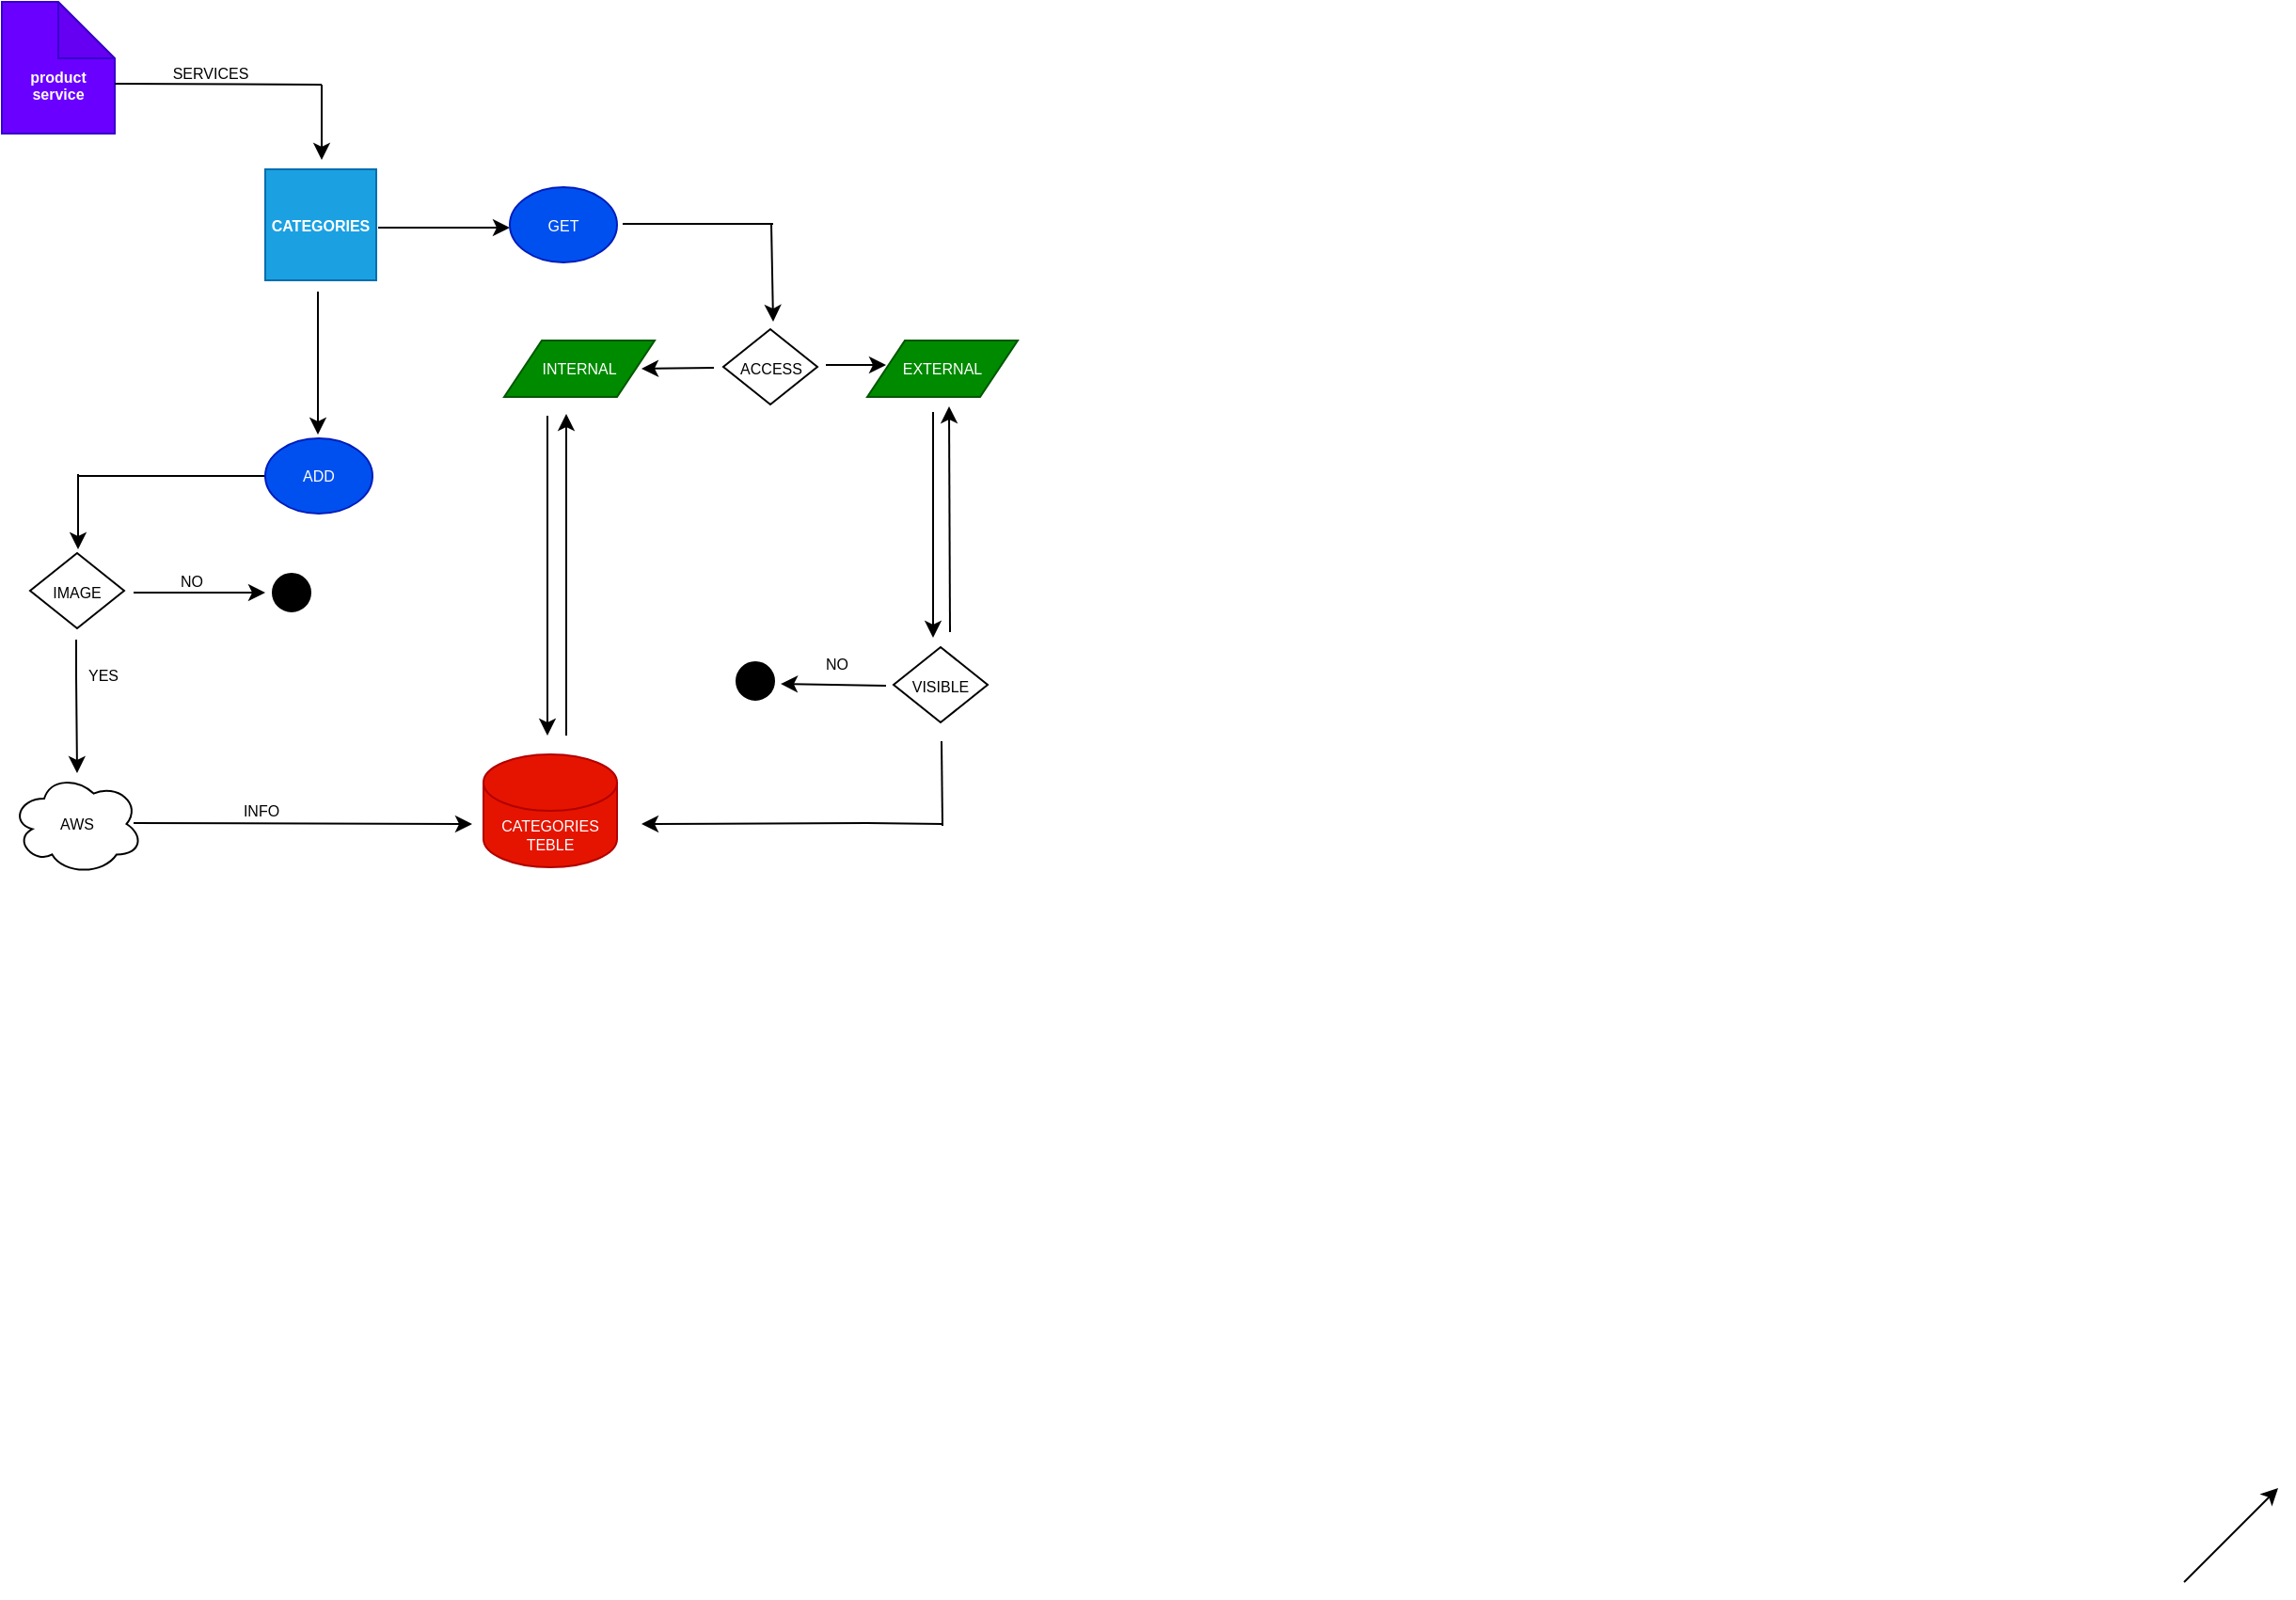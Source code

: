 <mxfile version="20.2.7" type="github">
  <diagram id="prtHgNgQTEPvFCAcTncT" name="Page-1">
    <mxGraphModel dx="1582" dy="1288" grid="1" gridSize="10" guides="1" tooltips="1" connect="1" arrows="1" fold="1" page="0" pageScale="1" pageWidth="827" pageHeight="1169" math="0" shadow="0">
      <root>
        <mxCell id="0" />
        <mxCell id="1" parent="0" />
        <mxCell id="AQ4Y5wIKYDqRayqiFg9v-54" value="" style="endArrow=none;html=1;rounded=0;fontSize=8;entryX=0;entryY=0.5;entryDx=0;entryDy=0;" edge="1" parent="1" target="AQ4Y5wIKYDqRayqiFg9v-48">
          <mxGeometry width="50" height="50" relative="1" as="geometry">
            <mxPoint x="-740" y="-288" as="sourcePoint" />
            <mxPoint x="-490" y="-288.5" as="targetPoint" />
          </mxGeometry>
        </mxCell>
        <mxCell id="AQ4Y5wIKYDqRayqiFg9v-16" value="" style="endArrow=classic;html=1;rounded=0;" edge="1" parent="1">
          <mxGeometry width="50" height="50" relative="1" as="geometry">
            <mxPoint x="380" y="300" as="sourcePoint" />
            <mxPoint x="430" y="250" as="targetPoint" />
          </mxGeometry>
        </mxCell>
        <mxCell id="AQ4Y5wIKYDqRayqiFg9v-22" value="&lt;b&gt;&lt;br&gt;&lt;br&gt;product&lt;br&gt;service&lt;br&gt;&lt;/b&gt;" style="shape=note;whiteSpace=wrap;html=1;backgroundOutline=1;darkOpacity=0.05;fontSize=8;fillColor=#6a00ff;fontColor=#ffffff;strokeColor=#3700CC;" vertex="1" parent="1">
          <mxGeometry x="-780" y="-540" width="60" height="70" as="geometry" />
        </mxCell>
        <mxCell id="AQ4Y5wIKYDqRayqiFg9v-24" value="SERVICES" style="text;html=1;strokeColor=none;fillColor=none;align=center;verticalAlign=middle;whiteSpace=wrap;rounded=0;fontSize=8;" vertex="1" parent="1">
          <mxGeometry x="-699" y="-517" width="60" height="30" as="geometry" />
        </mxCell>
        <mxCell id="AQ4Y5wIKYDqRayqiFg9v-26" value="" style="endArrow=none;html=1;rounded=0;fontSize=8;exitX=0;exitY=0.75;exitDx=0;exitDy=0;" edge="1" parent="1">
          <mxGeometry width="50" height="50" relative="1" as="geometry">
            <mxPoint x="-720" y="-496.5" as="sourcePoint" />
            <mxPoint x="-610" y="-496" as="targetPoint" />
          </mxGeometry>
        </mxCell>
        <mxCell id="AQ4Y5wIKYDqRayqiFg9v-27" value="" style="endArrow=classic;html=1;rounded=0;fontSize=8;entryX=0.5;entryY=0;entryDx=0;entryDy=0;" edge="1" parent="1">
          <mxGeometry width="50" height="50" relative="1" as="geometry">
            <mxPoint x="-610" y="-496" as="sourcePoint" />
            <mxPoint x="-610" y="-456" as="targetPoint" />
          </mxGeometry>
        </mxCell>
        <mxCell id="AQ4Y5wIKYDqRayqiFg9v-28" value="" style="endArrow=classic;html=1;rounded=0;fontSize=8;" edge="1" parent="1">
          <mxGeometry width="50" height="50" relative="1" as="geometry">
            <mxPoint x="-612" y="-386" as="sourcePoint" />
            <mxPoint x="-612" y="-310" as="targetPoint" />
            <Array as="points">
              <mxPoint x="-612" y="-366" />
            </Array>
          </mxGeometry>
        </mxCell>
        <mxCell id="AQ4Y5wIKYDqRayqiFg9v-33" value="&lt;b&gt;CATEGORIES&lt;/b&gt;" style="whiteSpace=wrap;html=1;aspect=fixed;fontSize=8;fillColor=#1ba1e2;fontColor=#ffffff;strokeColor=#006EAF;" vertex="1" parent="1">
          <mxGeometry x="-640" y="-451" width="59" height="59" as="geometry" />
        </mxCell>
        <mxCell id="AQ4Y5wIKYDqRayqiFg9v-39" value="" style="endArrow=classic;html=1;rounded=0;fontSize=8;" edge="1" parent="1">
          <mxGeometry width="50" height="50" relative="1" as="geometry">
            <mxPoint x="-371" y="-422" as="sourcePoint" />
            <mxPoint x="-370" y="-370" as="targetPoint" />
          </mxGeometry>
        </mxCell>
        <mxCell id="AQ4Y5wIKYDqRayqiFg9v-45" value="INTERNAL" style="shape=parallelogram;perimeter=parallelogramPerimeter;whiteSpace=wrap;html=1;fixedSize=1;fontSize=8;fillColor=#008a00;fontColor=#ffffff;strokeColor=#005700;" vertex="1" parent="1">
          <mxGeometry x="-513" y="-360" width="80" height="30" as="geometry" />
        </mxCell>
        <mxCell id="AQ4Y5wIKYDqRayqiFg9v-100" value="" style="edgeStyle=orthogonalEdgeStyle;rounded=0;orthogonalLoop=1;jettySize=auto;html=1;fontSize=8;" edge="1" parent="1">
          <mxGeometry relative="1" as="geometry">
            <mxPoint x="-285" y="-322" as="sourcePoint" />
            <mxPoint x="-285" y="-202" as="targetPoint" />
          </mxGeometry>
        </mxCell>
        <mxCell id="AQ4Y5wIKYDqRayqiFg9v-46" value="EXTERNAL" style="shape=parallelogram;perimeter=parallelogramPerimeter;whiteSpace=wrap;html=1;fixedSize=1;fontSize=8;fillColor=#008a00;fontColor=#ffffff;strokeColor=#005700;" vertex="1" parent="1">
          <mxGeometry x="-320" y="-360" width="80" height="30" as="geometry" />
        </mxCell>
        <mxCell id="AQ4Y5wIKYDqRayqiFg9v-48" value="ADD" style="ellipse;whiteSpace=wrap;html=1;fontSize=8;fillColor=#0050ef;fontColor=#ffffff;strokeColor=#001DBC;" vertex="1" parent="1">
          <mxGeometry x="-640" y="-308" width="57" height="40" as="geometry" />
        </mxCell>
        <mxCell id="AQ4Y5wIKYDqRayqiFg9v-50" value="AWS" style="ellipse;shape=cloud;whiteSpace=wrap;html=1;fontSize=8;" vertex="1" parent="1">
          <mxGeometry x="-775" y="-130" width="70" height="54" as="geometry" />
        </mxCell>
        <mxCell id="AQ4Y5wIKYDqRayqiFg9v-57" value="" style="endArrow=classic;html=1;rounded=0;fontSize=8;" edge="1" parent="1">
          <mxGeometry width="50" height="50" relative="1" as="geometry">
            <mxPoint x="-739.5" y="-289" as="sourcePoint" />
            <mxPoint x="-739.5" y="-249" as="targetPoint" />
            <Array as="points">
              <mxPoint x="-739.5" y="-269" />
            </Array>
          </mxGeometry>
        </mxCell>
        <mxCell id="AQ4Y5wIKYDqRayqiFg9v-59" value="INFO" style="text;html=1;strokeColor=none;fillColor=none;align=center;verticalAlign=middle;whiteSpace=wrap;rounded=0;fontSize=8;" vertex="1" parent="1">
          <mxGeometry x="-672" y="-125" width="60" height="30" as="geometry" />
        </mxCell>
        <mxCell id="AQ4Y5wIKYDqRayqiFg9v-63" value="" style="rhombus;whiteSpace=wrap;html=1;fontSize=8;" vertex="1" parent="1">
          <mxGeometry x="-765" y="-247" width="50" height="40" as="geometry" />
        </mxCell>
        <mxCell id="AQ4Y5wIKYDqRayqiFg9v-64" value="" style="endArrow=classic;html=1;rounded=0;fontSize=8;" edge="1" parent="1">
          <mxGeometry width="50" height="50" relative="1" as="geometry">
            <mxPoint x="-710" y="-226" as="sourcePoint" />
            <mxPoint x="-640" y="-226" as="targetPoint" />
          </mxGeometry>
        </mxCell>
        <mxCell id="AQ4Y5wIKYDqRayqiFg9v-58" value="IMAGE" style="text;html=1;strokeColor=none;fillColor=none;align=center;verticalAlign=middle;whiteSpace=wrap;rounded=0;fontSize=8;" vertex="1" parent="1">
          <mxGeometry x="-770" y="-241" width="60" height="30" as="geometry" />
        </mxCell>
        <mxCell id="AQ4Y5wIKYDqRayqiFg9v-67" value="" style="ellipse;whiteSpace=wrap;html=1;aspect=fixed;fontSize=8;fillColor=#000000;" vertex="1" parent="1">
          <mxGeometry x="-636" y="-236" width="20" height="20" as="geometry" />
        </mxCell>
        <mxCell id="AQ4Y5wIKYDqRayqiFg9v-69" value="NO" style="text;html=1;strokeColor=none;fillColor=none;align=center;verticalAlign=middle;whiteSpace=wrap;rounded=0;fontSize=8;" vertex="1" parent="1">
          <mxGeometry x="-709" y="-247" width="60" height="30" as="geometry" />
        </mxCell>
        <mxCell id="AQ4Y5wIKYDqRayqiFg9v-71" value="" style="endArrow=classic;html=1;rounded=0;fontSize=8;" edge="1" parent="1">
          <mxGeometry width="50" height="50" relative="1" as="geometry">
            <mxPoint x="-710" y="-103.5" as="sourcePoint" />
            <mxPoint x="-530" y="-103" as="targetPoint" />
          </mxGeometry>
        </mxCell>
        <mxCell id="AQ4Y5wIKYDqRayqiFg9v-76" value="CATEGORIES&lt;br&gt;TEBLE" style="shape=cylinder3;whiteSpace=wrap;html=1;boundedLbl=1;backgroundOutline=1;size=15;fontSize=8;fillColor=#e51400;fontColor=#ffffff;strokeColor=#B20000;" vertex="1" parent="1">
          <mxGeometry x="-524" y="-140" width="71" height="60" as="geometry" />
        </mxCell>
        <mxCell id="AQ4Y5wIKYDqRayqiFg9v-77" value="YES" style="text;html=1;strokeColor=none;fillColor=none;align=center;verticalAlign=middle;whiteSpace=wrap;rounded=0;fontSize=8;" vertex="1" parent="1">
          <mxGeometry x="-756" y="-197" width="60" height="30" as="geometry" />
        </mxCell>
        <mxCell id="AQ4Y5wIKYDqRayqiFg9v-78" value="" style="endArrow=classic;html=1;rounded=0;fontSize=8;" edge="1" parent="1">
          <mxGeometry width="50" height="50" relative="1" as="geometry">
            <mxPoint x="-740.5" y="-201" as="sourcePoint" />
            <mxPoint x="-740" y="-130" as="targetPoint" />
            <Array as="points">
              <mxPoint x="-740.5" y="-181" />
            </Array>
          </mxGeometry>
        </mxCell>
        <mxCell id="AQ4Y5wIKYDqRayqiFg9v-79" value="GET" style="ellipse;whiteSpace=wrap;html=1;fontSize=8;fillColor=#0050ef;fontColor=#ffffff;strokeColor=#001DBC;" vertex="1" parent="1">
          <mxGeometry x="-510" y="-441.5" width="57" height="40" as="geometry" />
        </mxCell>
        <mxCell id="AQ4Y5wIKYDqRayqiFg9v-80" value="" style="endArrow=classic;html=1;rounded=0;fontSize=8;" edge="1" parent="1">
          <mxGeometry width="50" height="50" relative="1" as="geometry">
            <mxPoint x="-580" y="-420" as="sourcePoint" />
            <mxPoint x="-510" y="-420" as="targetPoint" />
          </mxGeometry>
        </mxCell>
        <mxCell id="AQ4Y5wIKYDqRayqiFg9v-82" value="" style="endArrow=none;html=1;rounded=0;fontSize=8;" edge="1" parent="1">
          <mxGeometry width="50" height="50" relative="1" as="geometry">
            <mxPoint x="-450" y="-422" as="sourcePoint" />
            <mxPoint x="-370" y="-422" as="targetPoint" />
          </mxGeometry>
        </mxCell>
        <mxCell id="AQ4Y5wIKYDqRayqiFg9v-84" value="" style="rhombus;whiteSpace=wrap;html=1;fontSize=8;" vertex="1" parent="1">
          <mxGeometry x="-396.5" y="-366" width="50" height="40" as="geometry" />
        </mxCell>
        <mxCell id="AQ4Y5wIKYDqRayqiFg9v-85" value="ACCESS" style="text;html=1;strokeColor=none;fillColor=none;align=center;verticalAlign=middle;whiteSpace=wrap;rounded=0;fontSize=8;" vertex="1" parent="1">
          <mxGeometry x="-401.5" y="-360" width="60" height="30" as="geometry" />
        </mxCell>
        <mxCell id="AQ4Y5wIKYDqRayqiFg9v-88" value="" style="endArrow=classic;html=1;rounded=0;fontSize=8;" edge="1" parent="1">
          <mxGeometry width="50" height="50" relative="1" as="geometry">
            <mxPoint x="-342" y="-347" as="sourcePoint" />
            <mxPoint x="-310" y="-347" as="targetPoint" />
          </mxGeometry>
        </mxCell>
        <mxCell id="AQ4Y5wIKYDqRayqiFg9v-89" value="" style="endArrow=classic;html=1;rounded=0;fontSize=8;" edge="1" parent="1">
          <mxGeometry width="50" height="50" relative="1" as="geometry">
            <mxPoint x="-401.5" y="-345.5" as="sourcePoint" />
            <mxPoint x="-440" y="-345" as="targetPoint" />
          </mxGeometry>
        </mxCell>
        <mxCell id="AQ4Y5wIKYDqRayqiFg9v-91" value="" style="endArrow=classic;html=1;rounded=0;fontSize=8;" edge="1" parent="1">
          <mxGeometry width="50" height="50" relative="1" as="geometry">
            <mxPoint x="-280" y="-103" as="sourcePoint" />
            <mxPoint x="-440" y="-103" as="targetPoint" />
            <Array as="points">
              <mxPoint x="-320" y="-103.5" />
            </Array>
          </mxGeometry>
        </mxCell>
        <mxCell id="AQ4Y5wIKYDqRayqiFg9v-92" value="" style="endArrow=classic;html=1;rounded=0;fontSize=8;" edge="1" parent="1">
          <mxGeometry width="50" height="50" relative="1" as="geometry">
            <mxPoint x="-490" y="-320" as="sourcePoint" />
            <mxPoint x="-490" y="-150" as="targetPoint" />
          </mxGeometry>
        </mxCell>
        <mxCell id="AQ4Y5wIKYDqRayqiFg9v-95" value="" style="rhombus;whiteSpace=wrap;html=1;fontSize=8;" vertex="1" parent="1">
          <mxGeometry x="-306" y="-197" width="50" height="40" as="geometry" />
        </mxCell>
        <mxCell id="AQ4Y5wIKYDqRayqiFg9v-96" value="VISIBLE" style="text;html=1;strokeColor=none;fillColor=none;align=center;verticalAlign=middle;whiteSpace=wrap;rounded=0;fontSize=8;" vertex="1" parent="1">
          <mxGeometry x="-311" y="-191" width="60" height="30" as="geometry" />
        </mxCell>
        <mxCell id="AQ4Y5wIKYDqRayqiFg9v-97" value="" style="endArrow=classic;html=1;rounded=0;fontSize=8;" edge="1" parent="1">
          <mxGeometry width="50" height="50" relative="1" as="geometry">
            <mxPoint x="-480" y="-150" as="sourcePoint" />
            <mxPoint x="-480" y="-321" as="targetPoint" />
          </mxGeometry>
        </mxCell>
        <mxCell id="AQ4Y5wIKYDqRayqiFg9v-102" value="" style="endArrow=classic;html=1;rounded=0;fontSize=8;" edge="1" parent="1">
          <mxGeometry width="50" height="50" relative="1" as="geometry">
            <mxPoint x="-276" y="-205" as="sourcePoint" />
            <mxPoint x="-276.5" y="-325" as="targetPoint" />
          </mxGeometry>
        </mxCell>
        <mxCell id="AQ4Y5wIKYDqRayqiFg9v-103" value="NO" style="text;html=1;strokeColor=none;fillColor=none;align=center;verticalAlign=middle;whiteSpace=wrap;rounded=0;fontSize=8;" vertex="1" parent="1">
          <mxGeometry x="-366" y="-203" width="60" height="30" as="geometry" />
        </mxCell>
        <mxCell id="AQ4Y5wIKYDqRayqiFg9v-105" value="" style="endArrow=none;html=1;rounded=0;fontSize=8;" edge="1" parent="1">
          <mxGeometry width="50" height="50" relative="1" as="geometry">
            <mxPoint x="-280" y="-102" as="sourcePoint" />
            <mxPoint x="-280.5" y="-147" as="targetPoint" />
          </mxGeometry>
        </mxCell>
        <mxCell id="AQ4Y5wIKYDqRayqiFg9v-112" value="" style="endArrow=classic;html=1;rounded=0;fontSize=8;" edge="1" parent="1">
          <mxGeometry width="50" height="50" relative="1" as="geometry">
            <mxPoint x="-310" y="-176.5" as="sourcePoint" />
            <mxPoint x="-366" y="-177.5" as="targetPoint" />
          </mxGeometry>
        </mxCell>
        <mxCell id="AQ4Y5wIKYDqRayqiFg9v-114" value="" style="ellipse;whiteSpace=wrap;html=1;aspect=fixed;fontSize=8;fillColor=#000000;" vertex="1" parent="1">
          <mxGeometry x="-389.5" y="-189" width="20" height="20" as="geometry" />
        </mxCell>
      </root>
    </mxGraphModel>
  </diagram>
</mxfile>
